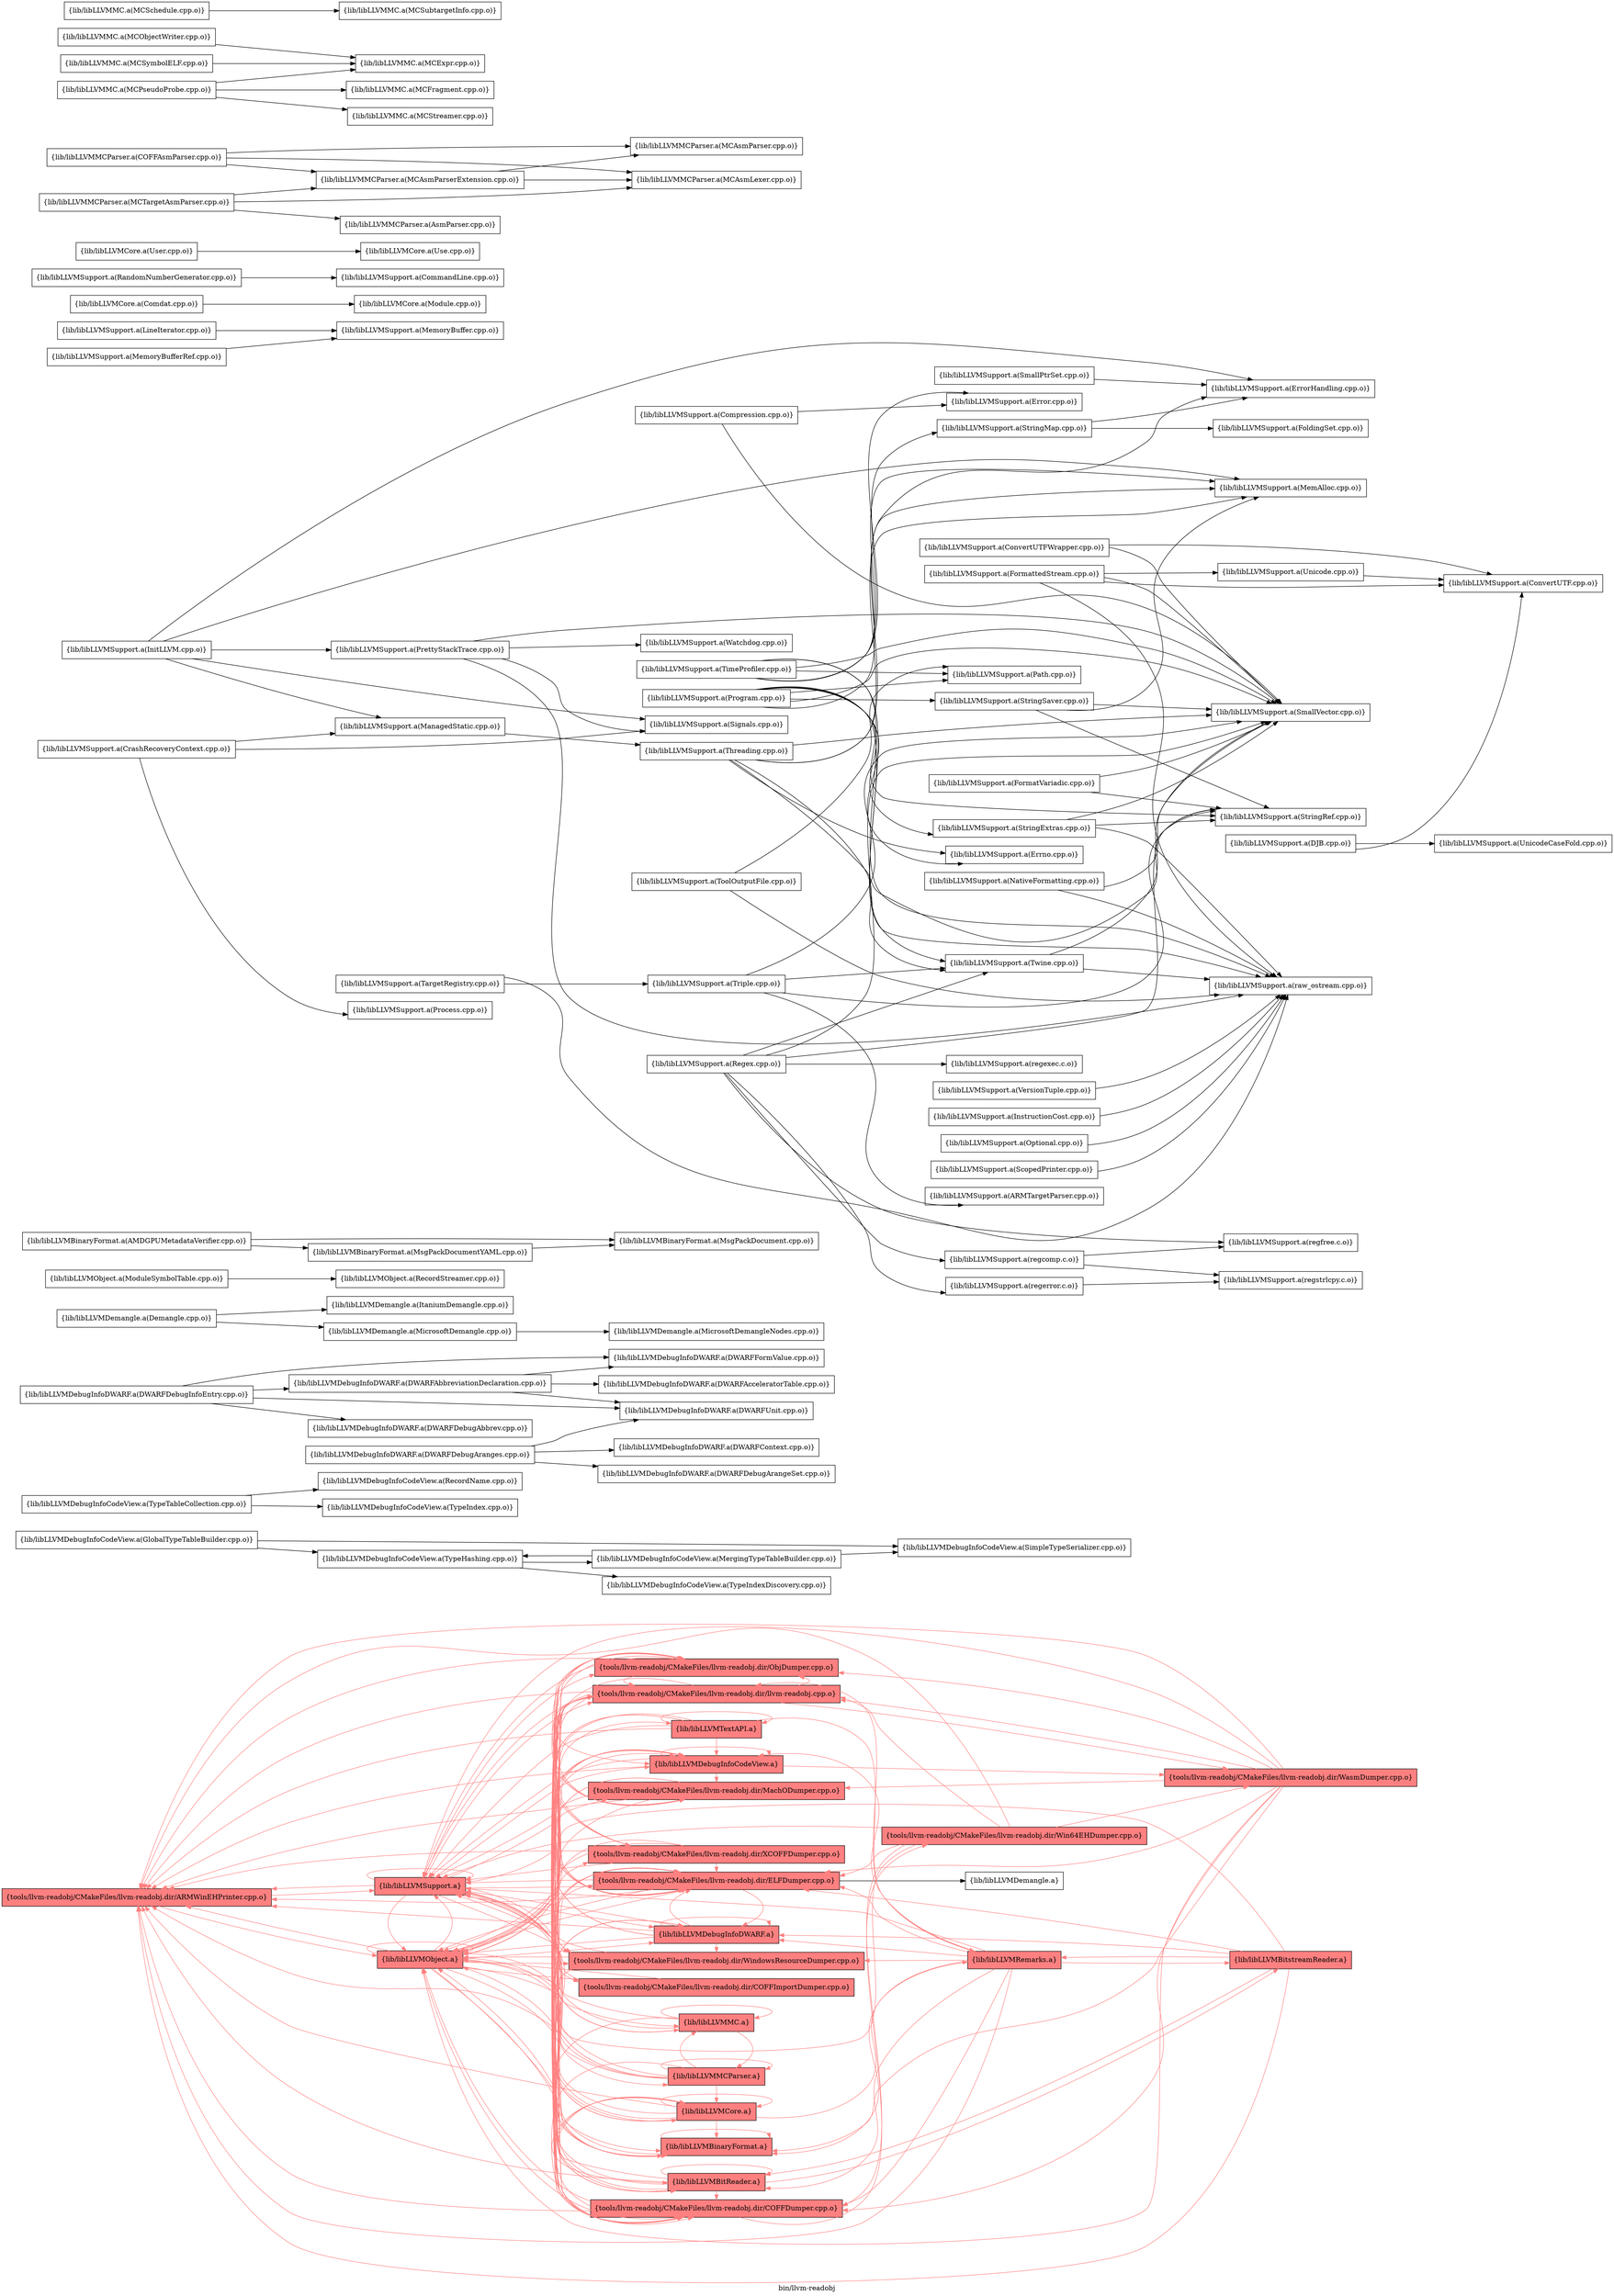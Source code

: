digraph "bin/llvm-readobj" {
	label="bin/llvm-readobj";
	rankdir="LR"
	{ rank=same; Node0x562db8bda388;  }
	{ rank=same; Node0x562db8bda1f8; Node0x562db8bd9898;  }
	{ rank=same; Node0x562db8bd5338; Node0x562db8bd3858; Node0x562db8bd9d98; Node0x562db8bd9ca8; Node0x562db8bd4bb8; Node0x562db8bd8f88; Node0x562db8bd79f8; Node0x562db8bd3358; Node0x562db8bd7ef8; Node0x562db8bd7a48; Node0x562db8bd9348; Node0x562db8bd9578; Node0x562db8bd6058; Node0x562db8bd92f8; Node0x562db8bd5978; Node0x562db8bd60a8;  }

	Node0x562db8bda388 [shape=record,shape=box,style=filled,fillcolor="1.000000 0.5 1",group=1,label="{tools/llvm-readobj/CMakeFiles/llvm-readobj.dir/ARMWinEHPrinter.cpp.o}"];
	Node0x562db8bda388 -> Node0x562db8bda1f8[color="1.000000 0.5 1"];
	Node0x562db8bda388 -> Node0x562db8bd9898[color="1.000000 0.5 1"];
	Node0x562db8bda1f8 [shape=record,shape=box,style=filled,fillcolor="1.000000 0.5 1",group=1,label="{lib/libLLVMObject.a}"];
	Node0x562db8bda1f8 -> Node0x562db8bda388[color="1.000000 0.5 1"];
	Node0x562db8bda1f8 -> Node0x562db8bd5338[color="1.000000 0.5 1"];
	Node0x562db8bda1f8 -> Node0x562db8bd3858[color="1.000000 0.5 1"];
	Node0x562db8bda1f8 -> Node0x562db8bda1f8[color="1.000000 0.5 1"];
	Node0x562db8bda1f8 -> Node0x562db8bd9898[color="1.000000 0.5 1"];
	Node0x562db8bda1f8 -> Node0x562db8bd9d98[color="1.000000 0.5 1"];
	Node0x562db8bda1f8 -> Node0x562db8bd9ca8[color="1.000000 0.5 1"];
	Node0x562db8bda1f8 -> Node0x562db8bd4bb8[color="1.000000 0.5 1"];
	Node0x562db8bda1f8 -> Node0x562db8bd8f88[color="1.000000 0.5 1"];
	Node0x562db8bda1f8 -> Node0x562db8bd79f8[color="1.000000 0.5 1"];
	Node0x562db8bda1f8 -> Node0x562db8bd3358[color="1.000000 0.5 1"];
	Node0x562db8bda1f8 -> Node0x562db8bd7ef8[color="1.000000 0.5 1"];
	Node0x562db8bda1f8 -> Node0x562db8bd7a48[color="1.000000 0.5 1"];
	Node0x562db8bda1f8 -> Node0x562db8bd9348[color="1.000000 0.5 1"];
	Node0x562db8bda1f8 -> Node0x562db8bd9578[color="1.000000 0.5 1"];
	Node0x562db8bda1f8 -> Node0x562db8bd6058[color="1.000000 0.5 1"];
	Node0x562db8bda1f8 -> Node0x562db8bd92f8[color="1.000000 0.5 1"];
	Node0x562db8bd9898 [shape=record,shape=box,style=filled,fillcolor="1.000000 0.5 1",group=1,label="{lib/libLLVMSupport.a}"];
	Node0x562db8bd9898 -> Node0x562db8bd3858[color="1.000000 0.5 1"];
	Node0x562db8bd9898 -> Node0x562db8bd9898[color="1.000000 0.5 1"];
	Node0x562db8bd9898 -> Node0x562db8bd4bb8[color="1.000000 0.5 1"];
	Node0x562db8bd9898 -> Node0x562db8bd9ca8[color="1.000000 0.5 1"];
	Node0x562db8bd9898 -> Node0x562db8bda388[color="1.000000 0.5 1"];
	Node0x562db8bd9898 -> Node0x562db8bd8f88[color="1.000000 0.5 1"];
	Node0x562db8bd9898 -> Node0x562db8bd3358[color="1.000000 0.5 1"];
	Node0x562db8bd9898 -> Node0x562db8bd5338[color="1.000000 0.5 1"];
	Node0x562db8bd9898 -> Node0x562db8bda1f8[color="1.000000 0.5 1"];
	Node0x562db8bd9898 -> Node0x562db8bd5978[color="1.000000 0.5 1"];
	Node0x562db8bd9898 -> Node0x562db8bd60a8[color="1.000000 0.5 1"];
	Node0x562db8bd9ca8 [shape=record,shape=box,style=filled,fillcolor="1.000000 0.5 1",group=1,label="{tools/llvm-readobj/CMakeFiles/llvm-readobj.dir/COFFDumper.cpp.o}"];
	Node0x562db8bd9ca8 -> Node0x562db8bda388[color="1.000000 0.5 1"];
	Node0x562db8bd9ca8 -> Node0x562db8bd5338[color="1.000000 0.5 1"];
	Node0x562db8bd9ca8 -> Node0x562db8bd60a8[color="1.000000 0.5 1"];
	Node0x562db8bd9ca8 -> Node0x562db8bd6e68[color="1.000000 0.5 1"];
	Node0x562db8bd9ca8 -> Node0x562db8bd3858[color="1.000000 0.5 1"];
	Node0x562db8bd9ca8 -> Node0x562db8bda1f8[color="1.000000 0.5 1"];
	Node0x562db8bd9ca8 -> Node0x562db8bd9898[color="1.000000 0.5 1"];
	Node0x562db8bd5338 [shape=record,shape=box,style=filled,fillcolor="1.000000 0.5 1",group=1,label="{tools/llvm-readobj/CMakeFiles/llvm-readobj.dir/llvm-readobj.cpp.o}"];
	Node0x562db8bd5338 -> Node0x562db8bda388[color="1.000000 0.5 1"];
	Node0x562db8bd5338 -> Node0x562db8bd9ca8[color="1.000000 0.5 1"];
	Node0x562db8bd5338 -> Node0x562db8bd9578[color="1.000000 0.5 1"];
	Node0x562db8bd5338 -> Node0x562db8bd4bb8[color="1.000000 0.5 1"];
	Node0x562db8bd5338 -> Node0x562db8bd5978[color="1.000000 0.5 1"];
	Node0x562db8bd5338 -> Node0x562db8bd60a8[color="1.000000 0.5 1"];
	Node0x562db8bd5338 -> Node0x562db8bd68c8[color="1.000000 0.5 1"];
	Node0x562db8bd5338 -> Node0x562db8bd8f88[color="1.000000 0.5 1"];
	Node0x562db8bd5338 -> Node0x562db8bd92f8[color="1.000000 0.5 1"];
	Node0x562db8bd5338 -> Node0x562db8bd3858[color="1.000000 0.5 1"];
	Node0x562db8bd5338 -> Node0x562db8bda1f8[color="1.000000 0.5 1"];
	Node0x562db8bd5338 -> Node0x562db8bd9d98[color="1.000000 0.5 1"];
	Node0x562db8bd5338 -> Node0x562db8bd9898[color="1.000000 0.5 1"];
	Node0x562db8bd60a8 [shape=record,shape=box,style=filled,fillcolor="1.000000 0.5 1",group=1,label="{tools/llvm-readobj/CMakeFiles/llvm-readobj.dir/ObjDumper.cpp.o}"];
	Node0x562db8bd60a8 -> Node0x562db8bda388[color="1.000000 0.5 1"];
	Node0x562db8bd60a8 -> Node0x562db8bd9ca8[color="1.000000 0.5 1"];
	Node0x562db8bd60a8 -> Node0x562db8bd4bb8[color="1.000000 0.5 1"];
	Node0x562db8bd60a8 -> Node0x562db8bd5338[color="1.000000 0.5 1"];
	Node0x562db8bd60a8 -> Node0x562db8bda1f8[color="1.000000 0.5 1"];
	Node0x562db8bd60a8 -> Node0x562db8bd9898[color="1.000000 0.5 1"];
	Node0x562db8bd6e68 [shape=record,shape=box,style=filled,fillcolor="1.000000 0.5 1",group=1,label="{tools/llvm-readobj/CMakeFiles/llvm-readobj.dir/Win64EHDumper.cpp.o}"];
	Node0x562db8bd6e68 -> Node0x562db8bda388[color="1.000000 0.5 1"];
	Node0x562db8bd6e68 -> Node0x562db8bd9ca8[color="1.000000 0.5 1"];
	Node0x562db8bd6e68 -> Node0x562db8bd4bb8[color="1.000000 0.5 1"];
	Node0x562db8bd6e68 -> Node0x562db8bd5338[color="1.000000 0.5 1"];
	Node0x562db8bd6e68 -> Node0x562db8bd68c8[color="1.000000 0.5 1"];
	Node0x562db8bd6e68 -> Node0x562db8bda1f8[color="1.000000 0.5 1"];
	Node0x562db8bd6e68 -> Node0x562db8bd9898[color="1.000000 0.5 1"];
	Node0x562db8bd3858 [shape=record,shape=box,style=filled,fillcolor="1.000000 0.5 1",group=1,label="{lib/libLLVMDebugInfoCodeView.a}"];
	Node0x562db8bd3858 -> Node0x562db8bd9898[color="1.000000 0.5 1"];
	Node0x562db8bd3858 -> Node0x562db8bda388[color="1.000000 0.5 1"];
	Node0x562db8bd3858 -> Node0x562db8bd9ca8[color="1.000000 0.5 1"];
	Node0x562db8bd3858 -> Node0x562db8bd8f88[color="1.000000 0.5 1"];
	Node0x562db8bd3858 -> Node0x562db8bd3858[color="1.000000 0.5 1"];
	Node0x562db8bd3858 -> Node0x562db8bd4bb8[color="1.000000 0.5 1"];
	Node0x562db8bd3858 -> Node0x562db8bd5978[color="1.000000 0.5 1"];
	Node0x562db8bd3858 -> Node0x562db8bd68c8[color="1.000000 0.5 1"];
	Node0x562db8bd9578 [shape=record,shape=box,style=filled,fillcolor="1.000000 0.5 1",group=1,label="{tools/llvm-readobj/CMakeFiles/llvm-readobj.dir/COFFImportDumper.cpp.o}"];
	Node0x562db8bd9578 -> Node0x562db8bda1f8[color="1.000000 0.5 1"];
	Node0x562db8bd9578 -> Node0x562db8bd9898[color="1.000000 0.5 1"];
	Node0x562db8bd4bb8 [shape=record,shape=box,style=filled,fillcolor="1.000000 0.5 1",group=1,label="{tools/llvm-readobj/CMakeFiles/llvm-readobj.dir/ELFDumper.cpp.o}"];
	Node0x562db8bd4bb8 -> Node0x562db8bda388[color="1.000000 0.5 1"];
	Node0x562db8bd4bb8 -> Node0x562db8bd9ca8[color="1.000000 0.5 1"];
	Node0x562db8bd4bb8 -> Node0x562db8bd5338[color="1.000000 0.5 1"];
	Node0x562db8bd4bb8 -> Node0x562db8bd60a8[color="1.000000 0.5 1"];
	Node0x562db8bd4bb8 -> Node0x562db8bd3358[color="1.000000 0.5 1"];
	Node0x562db8bd4bb8 -> Node0x562db8bda6f8;
	Node0x562db8bd4bb8 -> Node0x562db8bda1f8[color="1.000000 0.5 1"];
	Node0x562db8bd4bb8 -> Node0x562db8bd9d98[color="1.000000 0.5 1"];
	Node0x562db8bd4bb8 -> Node0x562db8bd9898[color="1.000000 0.5 1"];
	Node0x562db8bd3358 [shape=record,shape=box,style=filled,fillcolor="1.000000 0.5 1",group=1,label="{lib/libLLVMDebugInfoDWARF.a}"];
	Node0x562db8bd3358 -> Node0x562db8bda388[color="1.000000 0.5 1"];
	Node0x562db8bd3358 -> Node0x562db8bd9ca8[color="1.000000 0.5 1"];
	Node0x562db8bd3358 -> Node0x562db8bd4bb8[color="1.000000 0.5 1"];
	Node0x562db8bd3358 -> Node0x562db8bd5338[color="1.000000 0.5 1"];
	Node0x562db8bd3358 -> Node0x562db8bd3358[color="1.000000 0.5 1"];
	Node0x562db8bd3358 -> Node0x562db8bd3858[color="1.000000 0.5 1"];
	Node0x562db8bd3358 -> Node0x562db8bda1f8[color="1.000000 0.5 1"];
	Node0x562db8bd3358 -> Node0x562db8bd9d98[color="1.000000 0.5 1"];
	Node0x562db8bd3358 -> Node0x562db8bd9898[color="1.000000 0.5 1"];
	Node0x562db8bd3358 -> Node0x562db8bd60a8[color="1.000000 0.5 1"];
	Node0x562db8bd3358 -> Node0x562db8bd79f8[color="1.000000 0.5 1"];
	Node0x562db8bd3358 -> Node0x562db8bd8f88[color="1.000000 0.5 1"];
	Node0x562db8bda6f8 [shape=record,shape=box,group=0,label="{lib/libLLVMDemangle.a}"];
	Node0x562db8bd9d98 [shape=record,shape=box,style=filled,fillcolor="1.000000 0.5 1",group=1,label="{lib/libLLVMBinaryFormat.a}"];
	Node0x562db8bd9d98 -> Node0x562db8bd5338[color="1.000000 0.5 1"];
	Node0x562db8bd9d98 -> Node0x562db8bd9898[color="1.000000 0.5 1"];
	Node0x562db8bd9d98 -> Node0x562db8bd4bb8[color="1.000000 0.5 1"];
	Node0x562db8bd9d98 -> Node0x562db8bd3858[color="1.000000 0.5 1"];
	Node0x562db8bd9d98 -> Node0x562db8bd9d98[color="1.000000 0.5 1"];
	Node0x562db8bd5978 [shape=record,shape=box,style=filled,fillcolor="1.000000 0.5 1",group=1,label="{tools/llvm-readobj/CMakeFiles/llvm-readobj.dir/MachODumper.cpp.o}"];
	Node0x562db8bd5978 -> Node0x562db8bda388[color="1.000000 0.5 1"];
	Node0x562db8bd5978 -> Node0x562db8bd9ca8[color="1.000000 0.5 1"];
	Node0x562db8bd5978 -> Node0x562db8bd4bb8[color="1.000000 0.5 1"];
	Node0x562db8bd5978 -> Node0x562db8bd5338[color="1.000000 0.5 1"];
	Node0x562db8bd5978 -> Node0x562db8bd60a8[color="1.000000 0.5 1"];
	Node0x562db8bd5978 -> Node0x562db8bda1f8[color="1.000000 0.5 1"];
	Node0x562db8bd5978 -> Node0x562db8bd9898[color="1.000000 0.5 1"];
	Node0x562db8bd68c8 [shape=record,shape=box,style=filled,fillcolor="1.000000 0.5 1",group=1,label="{tools/llvm-readobj/CMakeFiles/llvm-readobj.dir/WasmDumper.cpp.o}"];
	Node0x562db8bd68c8 -> Node0x562db8bda388[color="1.000000 0.5 1"];
	Node0x562db8bd68c8 -> Node0x562db8bd9ca8[color="1.000000 0.5 1"];
	Node0x562db8bd68c8 -> Node0x562db8bd4bb8[color="1.000000 0.5 1"];
	Node0x562db8bd68c8 -> Node0x562db8bd5338[color="1.000000 0.5 1"];
	Node0x562db8bd68c8 -> Node0x562db8bd5978[color="1.000000 0.5 1"];
	Node0x562db8bd68c8 -> Node0x562db8bd60a8[color="1.000000 0.5 1"];
	Node0x562db8bd68c8 -> Node0x562db8bda1f8[color="1.000000 0.5 1"];
	Node0x562db8bd68c8 -> Node0x562db8bd9d98[color="1.000000 0.5 1"];
	Node0x562db8bd68c8 -> Node0x562db8bd9898[color="1.000000 0.5 1"];
	Node0x562db8bd8f88 [shape=record,shape=box,style=filled,fillcolor="1.000000 0.5 1",group=1,label="{tools/llvm-readobj/CMakeFiles/llvm-readobj.dir/WindowsResourceDumper.cpp.o}"];
	Node0x562db8bd8f88 -> Node0x562db8bd9ca8[color="1.000000 0.5 1"];
	Node0x562db8bd8f88 -> Node0x562db8bda1f8[color="1.000000 0.5 1"];
	Node0x562db8bd8f88 -> Node0x562db8bd9898[color="1.000000 0.5 1"];
	Node0x562db8bd92f8 [shape=record,shape=box,style=filled,fillcolor="1.000000 0.5 1",group=1,label="{tools/llvm-readobj/CMakeFiles/llvm-readobj.dir/XCOFFDumper.cpp.o}"];
	Node0x562db8bd92f8 -> Node0x562db8bda388[color="1.000000 0.5 1"];
	Node0x562db8bd92f8 -> Node0x562db8bd9ca8[color="1.000000 0.5 1"];
	Node0x562db8bd92f8 -> Node0x562db8bd4bb8[color="1.000000 0.5 1"];
	Node0x562db8bd92f8 -> Node0x562db8bd5338[color="1.000000 0.5 1"];
	Node0x562db8bd92f8 -> Node0x562db8bd60a8[color="1.000000 0.5 1"];
	Node0x562db8bd92f8 -> Node0x562db8bda1f8[color="1.000000 0.5 1"];
	Node0x562db8bd92f8 -> Node0x562db8bd9898[color="1.000000 0.5 1"];
	Node0x562db8bdaba8 [shape=record,shape=box,group=0,label="{lib/libLLVMDebugInfoCodeView.a(GlobalTypeTableBuilder.cpp.o)}"];
	Node0x562db8bdaba8 -> Node0x562db8bd9258;
	Node0x562db8bdaba8 -> Node0x562db8bd3fd8;
	Node0x562db8bd9258 [shape=record,shape=box,group=0,label="{lib/libLLVMDebugInfoCodeView.a(SimpleTypeSerializer.cpp.o)}"];
	Node0x562db8bd3fd8 [shape=record,shape=box,group=0,label="{lib/libLLVMDebugInfoCodeView.a(TypeHashing.cpp.o)}"];
	Node0x562db8bd3fd8 -> Node0x562db8bd99d8;
	Node0x562db8bd3fd8 -> Node0x562db8bd33a8;
	Node0x562db8bd99d8 [shape=record,shape=box,group=0,label="{lib/libLLVMDebugInfoCodeView.a(MergingTypeTableBuilder.cpp.o)}"];
	Node0x562db8bd99d8 -> Node0x562db8bd9258;
	Node0x562db8bd99d8 -> Node0x562db8bd3fd8;
	Node0x562db8bd33a8 [shape=record,shape=box,group=0,label="{lib/libLLVMDebugInfoCodeView.a(TypeIndexDiscovery.cpp.o)}"];
	Node0x562db8bd1d28 [shape=record,shape=box,group=0,label="{lib/libLLVMDebugInfoCodeView.a(TypeTableCollection.cpp.o)}"];
	Node0x562db8bd1d28 -> Node0x562db8bda158;
	Node0x562db8bd1d28 -> Node0x562db8bd4c58;
	Node0x562db8bda158 [shape=record,shape=box,group=0,label="{lib/libLLVMDebugInfoCodeView.a(RecordName.cpp.o)}"];
	Node0x562db8bd4c58 [shape=record,shape=box,group=0,label="{lib/libLLVMDebugInfoCodeView.a(TypeIndex.cpp.o)}"];
	Node0x562db8bd8628 [shape=record,shape=box,group=0,label="{lib/libLLVMDebugInfoDWARF.a(DWARFAbbreviationDeclaration.cpp.o)}"];
	Node0x562db8bd8628 -> Node0x562db8bd4168;
	Node0x562db8bd8628 -> Node0x562db8bd7138;
	Node0x562db8bd8628 -> Node0x562db8bd4208;
	Node0x562db8bd4168 [shape=record,shape=box,group=0,label="{lib/libLLVMDebugInfoDWARF.a(DWARFFormValue.cpp.o)}"];
	Node0x562db8bd7138 [shape=record,shape=box,group=0,label="{lib/libLLVMDebugInfoDWARF.a(DWARFAcceleratorTable.cpp.o)}"];
	Node0x562db8bd4208 [shape=record,shape=box,group=0,label="{lib/libLLVMDebugInfoDWARF.a(DWARFUnit.cpp.o)}"];
	Node0x562db8bd9b18 [shape=record,shape=box,group=0,label="{lib/libLLVMDebugInfoDWARF.a(DWARFDebugAranges.cpp.o)}"];
	Node0x562db8bd9b18 -> Node0x562db8bd6ff8;
	Node0x562db8bd9b18 -> Node0x562db8bd9668;
	Node0x562db8bd9b18 -> Node0x562db8bd4208;
	Node0x562db8bd6ff8 [shape=record,shape=box,group=0,label="{lib/libLLVMDebugInfoDWARF.a(DWARFContext.cpp.o)}"];
	Node0x562db8bd9668 [shape=record,shape=box,group=0,label="{lib/libLLVMDebugInfoDWARF.a(DWARFDebugArangeSet.cpp.o)}"];
	Node0x562db8bd79f8 [shape=record,shape=box,style=filled,fillcolor="1.000000 0.5 1",group=1,label="{lib/libLLVMMC.a}"];
	Node0x562db8bd79f8 -> Node0x562db8bd3858[color="1.000000 0.5 1"];
	Node0x562db8bd79f8 -> Node0x562db8bda1f8[color="1.000000 0.5 1"];
	Node0x562db8bd79f8 -> Node0x562db8bd9898[color="1.000000 0.5 1"];
	Node0x562db8bd79f8 -> Node0x562db8bd79f8[color="1.000000 0.5 1"];
	Node0x562db8bd79f8 -> Node0x562db8bd4bb8[color="1.000000 0.5 1"];
	Node0x562db8bd79f8 -> Node0x562db8bd9d98[color="1.000000 0.5 1"];
	Node0x562db8bd79f8 -> Node0x562db8bd9348[color="1.000000 0.5 1"];
	Node0x562db8bd79f8 -> Node0x562db8bd60a8[color="1.000000 0.5 1"];
	Node0x562db8bd3df8 [shape=record,shape=box,group=0,label="{lib/libLLVMDebugInfoDWARF.a(DWARFDebugInfoEntry.cpp.o)}"];
	Node0x562db8bd3df8 -> Node0x562db8bd4168;
	Node0x562db8bd3df8 -> Node0x562db8bd7f48;
	Node0x562db8bd3df8 -> Node0x562db8bd8628;
	Node0x562db8bd3df8 -> Node0x562db8bd4208;
	Node0x562db8bd7f48 [shape=record,shape=box,group=0,label="{lib/libLLVMDebugInfoDWARF.a(DWARFDebugAbbrev.cpp.o)}"];
	Node0x562db8bd45c8 [shape=record,shape=box,group=0,label="{lib/libLLVMDemangle.a(Demangle.cpp.o)}"];
	Node0x562db8bd45c8 -> Node0x562db8bd6aa8;
	Node0x562db8bd45c8 -> Node0x562db8bd5ec8;
	Node0x562db8bd6aa8 [shape=record,shape=box,group=0,label="{lib/libLLVMDemangle.a(ItaniumDemangle.cpp.o)}"];
	Node0x562db8bd5ec8 [shape=record,shape=box,group=0,label="{lib/libLLVMDemangle.a(MicrosoftDemangle.cpp.o)}"];
	Node0x562db8bd5ec8 -> Node0x562db8bd5c98;
	Node0x562db8bd5c98 [shape=record,shape=box,group=0,label="{lib/libLLVMDemangle.a(MicrosoftDemangleNodes.cpp.o)}"];
	Node0x562db8bd7ef8 [shape=record,shape=box,style=filled,fillcolor="1.000000 0.5 1",group=1,label="{lib/libLLVMBitReader.a}"];
	Node0x562db8bd7ef8 -> Node0x562db8bda388[color="1.000000 0.5 1"];
	Node0x562db8bd7ef8 -> Node0x562db8bd9ca8[color="1.000000 0.5 1"];
	Node0x562db8bd7ef8 -> Node0x562db8bd4bb8[color="1.000000 0.5 1"];
	Node0x562db8bd7ef8 -> Node0x562db8bd5338[color="1.000000 0.5 1"];
	Node0x562db8bd7ef8 -> Node0x562db8bd3858[color="1.000000 0.5 1"];
	Node0x562db8bd7ef8 -> Node0x562db8bda1f8[color="1.000000 0.5 1"];
	Node0x562db8bd7ef8 -> Node0x562db8bd9898[color="1.000000 0.5 1"];
	Node0x562db8bd7ef8 -> Node0x562db8bd7ef8[color="1.000000 0.5 1"];
	Node0x562db8bd7ef8 -> Node0x562db8bd7a48[color="1.000000 0.5 1"];
	Node0x562db8bd7ef8 -> Node0x562db8bd7098[color="1.000000 0.5 1"];
	Node0x562db8bd7ef8 -> Node0x562db8bd3358[color="1.000000 0.5 1"];
	Node0x562db8bd7a48 [shape=record,shape=box,style=filled,fillcolor="1.000000 0.5 1",group=1,label="{lib/libLLVMCore.a}"];
	Node0x562db8bd7a48 -> Node0x562db8bda388[color="1.000000 0.5 1"];
	Node0x562db8bd7a48 -> Node0x562db8bda1f8[color="1.000000 0.5 1"];
	Node0x562db8bd7a48 -> Node0x562db8bd9898[color="1.000000 0.5 1"];
	Node0x562db8bd7a48 -> Node0x562db8bd7ef8[color="1.000000 0.5 1"];
	Node0x562db8bd7a48 -> Node0x562db8bd7a48[color="1.000000 0.5 1"];
	Node0x562db8bd7a48 -> Node0x562db8bd9ca8[color="1.000000 0.5 1"];
	Node0x562db8bd7a48 -> Node0x562db8bd3858[color="1.000000 0.5 1"];
	Node0x562db8bd7a48 -> Node0x562db8bd9d98[color="1.000000 0.5 1"];
	Node0x562db8bd7a48 -> Node0x562db8bd5338[color="1.000000 0.5 1"];
	Node0x562db8bd7a48 -> Node0x562db8bd3358[color="1.000000 0.5 1"];
	Node0x562db8bd7a48 -> Node0x562db8bd7598[color="1.000000 0.5 1"];
	Node0x562db8bd7a48 -> Node0x562db8bd4bb8[color="1.000000 0.5 1"];
	Node0x562db8bd7a48 -> Node0x562db8bd60a8[color="1.000000 0.5 1"];
	Node0x562db8bd60f8 [shape=record,shape=box,group=0,label="{lib/libLLVMObject.a(ModuleSymbolTable.cpp.o)}"];
	Node0x562db8bd60f8 -> Node0x562db8bd5838;
	Node0x562db8bd5838 [shape=record,shape=box,group=0,label="{lib/libLLVMObject.a(RecordStreamer.cpp.o)}"];
	Node0x562db8bd9348 [shape=record,shape=box,style=filled,fillcolor="1.000000 0.5 1",group=1,label="{lib/libLLVMMCParser.a}"];
	Node0x562db8bd9348 -> Node0x562db8bda388[color="1.000000 0.5 1"];
	Node0x562db8bd9348 -> Node0x562db8bd9ca8[color="1.000000 0.5 1"];
	Node0x562db8bd9348 -> Node0x562db8bd4bb8[color="1.000000 0.5 1"];
	Node0x562db8bd9348 -> Node0x562db8bd5338[color="1.000000 0.5 1"];
	Node0x562db8bd9348 -> Node0x562db8bda1f8[color="1.000000 0.5 1"];
	Node0x562db8bd9348 -> Node0x562db8bd9898[color="1.000000 0.5 1"];
	Node0x562db8bd9348 -> Node0x562db8bd9348[color="1.000000 0.5 1"];
	Node0x562db8bd9348 -> Node0x562db8bd79f8[color="1.000000 0.5 1"];
	Node0x562db8bd9348 -> Node0x562db8bd7a48[color="1.000000 0.5 1"];
	Node0x562db8bd6058 [shape=record,shape=box,style=filled,fillcolor="1.000000 0.5 1",group=1,label="{lib/libLLVMTextAPI.a}"];
	Node0x562db8bd6058 -> Node0x562db8bd9898[color="1.000000 0.5 1"];
	Node0x562db8bd6058 -> Node0x562db8bd6058[color="1.000000 0.5 1"];
	Node0x562db8bd6058 -> Node0x562db8bda388[color="1.000000 0.5 1"];
	Node0x562db8bd6058 -> Node0x562db8bda1f8[color="1.000000 0.5 1"];
	Node0x562db8bd6058 -> Node0x562db8bd9d98[color="1.000000 0.5 1"];
	Node0x562db8bd6058 -> Node0x562db8bd7598[color="1.000000 0.5 1"];
	Node0x562db8bd6058 -> Node0x562db8bd8f88[color="1.000000 0.5 1"];
	Node0x562db8bd6058 -> Node0x562db8bd3858[color="1.000000 0.5 1"];
	Node0x562db8bd6058 -> Node0x562db8bd4bb8[color="1.000000 0.5 1"];
	Node0x562db8bd92a8 [shape=record,shape=box,group=0,label="{lib/libLLVMBinaryFormat.a(AMDGPUMetadataVerifier.cpp.o)}"];
	Node0x562db8bd92a8 -> Node0x562db8bd5428;
	Node0x562db8bd92a8 -> Node0x562db8bd51f8;
	Node0x562db8bd5428 [shape=record,shape=box,group=0,label="{lib/libLLVMBinaryFormat.a(MsgPackDocument.cpp.o)}"];
	Node0x562db8bd51f8 [shape=record,shape=box,group=0,label="{lib/libLLVMBinaryFormat.a(MsgPackDocumentYAML.cpp.o)}"];
	Node0x562db8bd51f8 -> Node0x562db8bd5428;
	Node0x562db8bd42a8 [shape=record,shape=box,group=0,label="{lib/libLLVMSupport.a(Compression.cpp.o)}"];
	Node0x562db8bd42a8 -> Node0x562db8bd9a78;
	Node0x562db8bd42a8 -> Node0x562db8bd33f8;
	Node0x562db8bd9a78 [shape=record,shape=box,group=0,label="{lib/libLLVMSupport.a(Error.cpp.o)}"];
	Node0x562db8bd33f8 [shape=record,shape=box,group=0,label="{lib/libLLVMSupport.a(SmallVector.cpp.o)}"];
	Node0x562db8bd3588 [shape=record,shape=box,group=0,label="{lib/libLLVMSupport.a(ConvertUTFWrapper.cpp.o)}"];
	Node0x562db8bd3588 -> Node0x562db8bd2868;
	Node0x562db8bd3588 -> Node0x562db8bd33f8;
	Node0x562db8bd2868 [shape=record,shape=box,group=0,label="{lib/libLLVMSupport.a(ConvertUTF.cpp.o)}"];
	Node0x562db8bd2458 [shape=record,shape=box,group=0,label="{lib/libLLVMSupport.a(DJB.cpp.o)}"];
	Node0x562db8bd2458 -> Node0x562db8bd2868;
	Node0x562db8bd2458 -> Node0x562db8bd2a98;
	Node0x562db8bd2a98 [shape=record,shape=box,group=0,label="{lib/libLLVMSupport.a(UnicodeCaseFold.cpp.o)}"];
	Node0x562db8bd7ea8 [shape=record,shape=box,group=0,label="{lib/libLLVMSupport.a(FormattedStream.cpp.o)}"];
	Node0x562db8bd7ea8 -> Node0x562db8bd2868;
	Node0x562db8bd7ea8 -> Node0x562db8bd33f8;
	Node0x562db8bd7ea8 -> Node0x562db8bd8948;
	Node0x562db8bd7ea8 -> Node0x562db8bdaab8;
	Node0x562db8bd8948 [shape=record,shape=box,group=0,label="{lib/libLLVMSupport.a(Unicode.cpp.o)}"];
	Node0x562db8bd8948 -> Node0x562db8bd2868;
	Node0x562db8bdaab8 [shape=record,shape=box,group=0,label="{lib/libLLVMSupport.a(raw_ostream.cpp.o)}"];
	Node0x562db8bd7958 [shape=record,shape=box,group=0,label="{lib/libLLVMSupport.a(FormatVariadic.cpp.o)}"];
	Node0x562db8bd7958 -> Node0x562db8bd33f8;
	Node0x562db8bd7958 -> Node0x562db8bdb378;
	Node0x562db8bdb378 [shape=record,shape=box,group=0,label="{lib/libLLVMSupport.a(StringRef.cpp.o)}"];
	Node0x562db8bd9438 [shape=record,shape=box,group=0,label="{lib/libLLVMSupport.a(InitLLVM.cpp.o)}"];
	Node0x562db8bd9438 -> Node0x562db8bd9708;
	Node0x562db8bd9438 -> Node0x562db8bd8ad8;
	Node0x562db8bd9438 -> Node0x562db8bdb238;
	Node0x562db8bd9438 -> Node0x562db8bd8768;
	Node0x562db8bd9438 -> Node0x562db8bd7f98;
	Node0x562db8bd9708 [shape=record,shape=box,group=0,label="{lib/libLLVMSupport.a(ErrorHandling.cpp.o)}"];
	Node0x562db8bd8ad8 [shape=record,shape=box,group=0,label="{lib/libLLVMSupport.a(ManagedStatic.cpp.o)}"];
	Node0x562db8bd8ad8 -> Node0x562db8bd65a8;
	Node0x562db8bdb238 [shape=record,shape=box,group=0,label="{lib/libLLVMSupport.a(MemAlloc.cpp.o)}"];
	Node0x562db8bd8768 [shape=record,shape=box,group=0,label="{lib/libLLVMSupport.a(PrettyStackTrace.cpp.o)}"];
	Node0x562db8bd8768 -> Node0x562db8bd33f8;
	Node0x562db8bd8768 -> Node0x562db8bdaab8;
	Node0x562db8bd8768 -> Node0x562db8bd7f98;
	Node0x562db8bd8768 -> Node0x562db8bd4618;
	Node0x562db8bd7f98 [shape=record,shape=box,group=0,label="{lib/libLLVMSupport.a(Signals.cpp.o)}"];
	Node0x562db8bd65a8 [shape=record,shape=box,group=0,label="{lib/libLLVMSupport.a(Threading.cpp.o)}"];
	Node0x562db8bd65a8 -> Node0x562db8bd9708;
	Node0x562db8bd65a8 -> Node0x562db8bdb238;
	Node0x562db8bd65a8 -> Node0x562db8bd33f8;
	Node0x562db8bd65a8 -> Node0x562db8bdb378;
	Node0x562db8bd65a8 -> Node0x562db8bd7048;
	Node0x562db8bd65a8 -> Node0x562db8bd7368;
	Node0x562db8bd9f78 [shape=record,shape=box,group=0,label="{lib/libLLVMSupport.a(NativeFormatting.cpp.o)}"];
	Node0x562db8bd9f78 -> Node0x562db8bd33f8;
	Node0x562db8bd9f78 -> Node0x562db8bdaab8;
	Node0x562db8bda748 [shape=record,shape=box,group=0,label="{lib/libLLVMSupport.a(Optional.cpp.o)}"];
	Node0x562db8bda748 -> Node0x562db8bdaab8;
	Node0x562db8bd4618 [shape=record,shape=box,group=0,label="{lib/libLLVMSupport.a(Watchdog.cpp.o)}"];
	Node0x562db8bd7318 [shape=record,shape=box,group=0,label="{lib/libLLVMSupport.a(ScopedPrinter.cpp.o)}"];
	Node0x562db8bd7318 -> Node0x562db8bdaab8;
	Node0x562db8bd5ce8 [shape=record,shape=box,group=0,label="{lib/libLLVMSupport.a(SmallPtrSet.cpp.o)}"];
	Node0x562db8bd5ce8 -> Node0x562db8bd9708;
	Node0x562db8bd9b68 [shape=record,shape=box,group=0,label="{lib/libLLVMSupport.a(StringMap.cpp.o)}"];
	Node0x562db8bd9b68 -> Node0x562db8bd9708;
	Node0x562db8bd9b68 -> Node0x562db8bdb008;
	Node0x562db8bdb008 [shape=record,shape=box,group=0,label="{lib/libLLVMSupport.a(FoldingSet.cpp.o)}"];
	Node0x562db8bdbc88 [shape=record,shape=box,group=0,label="{lib/libLLVMSupport.a(StringSaver.cpp.o)}"];
	Node0x562db8bdbc88 -> Node0x562db8bdb238;
	Node0x562db8bdbc88 -> Node0x562db8bd33f8;
	Node0x562db8bdbc88 -> Node0x562db8bdb378;
	Node0x562db8bd7db8 [shape=record,shape=box,group=0,label="{lib/libLLVMSupport.a(Triple.cpp.o)}"];
	Node0x562db8bd7db8 -> Node0x562db8bd33f8;
	Node0x562db8bd7db8 -> Node0x562db8bdb378;
	Node0x562db8bd7db8 -> Node0x562db8bd7638;
	Node0x562db8bd7db8 -> Node0x562db8bd7048;
	Node0x562db8bd7638 [shape=record,shape=box,group=0,label="{lib/libLLVMSupport.a(ARMTargetParser.cpp.o)}"];
	Node0x562db8bd7048 [shape=record,shape=box,group=0,label="{lib/libLLVMSupport.a(Twine.cpp.o)}"];
	Node0x562db8bd7048 -> Node0x562db8bd33f8;
	Node0x562db8bd7048 -> Node0x562db8bdaab8;
	Node0x562db8bda1a8 [shape=record,shape=box,group=0,label="{lib/libLLVMSupport.a(LineIterator.cpp.o)}"];
	Node0x562db8bda1a8 -> Node0x562db8bdb9b8;
	Node0x562db8bdb9b8 [shape=record,shape=box,group=0,label="{lib/libLLVMSupport.a(MemoryBuffer.cpp.o)}"];
	Node0x562db8bda478 [shape=record,shape=box,group=0,label="{lib/libLLVMSupport.a(VersionTuple.cpp.o)}"];
	Node0x562db8bda478 -> Node0x562db8bdaab8;
	Node0x562db8bd87b8 [shape=record,shape=box,group=0,label="{lib/libLLVMSupport.a(CrashRecoveryContext.cpp.o)}"];
	Node0x562db8bd87b8 -> Node0x562db8bd8ad8;
	Node0x562db8bd87b8 -> Node0x562db8bd74a8;
	Node0x562db8bd87b8 -> Node0x562db8bd7f98;
	Node0x562db8bd74a8 [shape=record,shape=box,group=0,label="{lib/libLLVMSupport.a(Process.cpp.o)}"];
	Node0x562db8bd8bc8 [shape=record,shape=box,group=0,label="{lib/libLLVMSupport.a(StringExtras.cpp.o)}"];
	Node0x562db8bd8bc8 -> Node0x562db8bd33f8;
	Node0x562db8bd8bc8 -> Node0x562db8bdb378;
	Node0x562db8bd8bc8 -> Node0x562db8bdaab8;
	Node0x562db8bd6fa8 [shape=record,shape=box,group=0,label="{lib/libLLVMSupport.a(Program.cpp.o)}"];
	Node0x562db8bd6fa8 -> Node0x562db8bdb238;
	Node0x562db8bd6fa8 -> Node0x562db8bd33f8;
	Node0x562db8bd6fa8 -> Node0x562db8bdbc88;
	Node0x562db8bd6fa8 -> Node0x562db8bdb378;
	Node0x562db8bd6fa8 -> Node0x562db8bdaab8;
	Node0x562db8bd6fa8 -> Node0x562db8bdba08;
	Node0x562db8bd6fa8 -> Node0x562db8bd8bc8;
	Node0x562db8bd6fa8 -> Node0x562db8bd7368;
	Node0x562db8bdba08 [shape=record,shape=box,group=0,label="{lib/libLLVMSupport.a(Path.cpp.o)}"];
	Node0x562db8bd7368 [shape=record,shape=box,group=0,label="{lib/libLLVMSupport.a(Errno.cpp.o)}"];
	Node0x562db8bd6198 [shape=record,shape=box,group=0,label="{lib/libLLVMSupport.a(TargetRegistry.cpp.o)}"];
	Node0x562db8bd6198 -> Node0x562db8bd7db8;
	Node0x562db8bd6198 -> Node0x562db8bdaab8;
	Node0x562db8bd7098 [shape=record,shape=box,style=filled,fillcolor="1.000000 0.5 1",group=1,label="{lib/libLLVMBitstreamReader.a}"];
	Node0x562db8bd7098 -> Node0x562db8bda388[color="1.000000 0.5 1"];
	Node0x562db8bd7098 -> Node0x562db8bd4bb8[color="1.000000 0.5 1"];
	Node0x562db8bd7098 -> Node0x562db8bd3358[color="1.000000 0.5 1"];
	Node0x562db8bd7098 -> Node0x562db8bd9898[color="1.000000 0.5 1"];
	Node0x562db8bd7098 -> Node0x562db8bd7ef8[color="1.000000 0.5 1"];
	Node0x562db8bd7098 -> Node0x562db8bd7598[color="1.000000 0.5 1"];
	Node0x562db8bd5388 [shape=record,shape=box,group=0,label="{lib/libLLVMSupport.a(MemoryBufferRef.cpp.o)}"];
	Node0x562db8bd5388 -> Node0x562db8bdb9b8;
	Node0x562db8bd2ef8 [shape=record,shape=box,group=0,label="{lib/libLLVMSupport.a(Regex.cpp.o)}"];
	Node0x562db8bd2ef8 -> Node0x562db8bd33f8;
	Node0x562db8bd2ef8 -> Node0x562db8bdb378;
	Node0x562db8bd2ef8 -> Node0x562db8bd7048;
	Node0x562db8bd2ef8 -> Node0x562db8bd2728;
	Node0x562db8bd2ef8 -> Node0x562db8bd43e8;
	Node0x562db8bd2ef8 -> Node0x562db8bd3d58;
	Node0x562db8bd2ef8 -> Node0x562db8bd35d8;
	Node0x562db8bd2728 [shape=record,shape=box,group=0,label="{lib/libLLVMSupport.a(regcomp.c.o)}"];
	Node0x562db8bd2728 -> Node0x562db8bd2408;
	Node0x562db8bd2728 -> Node0x562db8bd43e8;
	Node0x562db8bd43e8 [shape=record,shape=box,group=0,label="{lib/libLLVMSupport.a(regfree.c.o)}"];
	Node0x562db8bd3d58 [shape=record,shape=box,group=0,label="{lib/libLLVMSupport.a(regerror.c.o)}"];
	Node0x562db8bd3d58 -> Node0x562db8bd2408;
	Node0x562db8bd35d8 [shape=record,shape=box,group=0,label="{lib/libLLVMSupport.a(regexec.c.o)}"];
	Node0x562db8bd2408 [shape=record,shape=box,group=0,label="{lib/libLLVMSupport.a(regstrlcpy.c.o)}"];
	Node0x562db8bdac48 [shape=record,shape=box,group=0,label="{lib/libLLVMCore.a(Comdat.cpp.o)}"];
	Node0x562db8bdac48 -> Node0x562db8bd54c8;
	Node0x562db8bd54c8 [shape=record,shape=box,group=0,label="{lib/libLLVMCore.a(Module.cpp.o)}"];
	Node0x562db8bd6a08 [shape=record,shape=box,group=0,label="{lib/libLLVMSupport.a(InstructionCost.cpp.o)}"];
	Node0x562db8bd6a08 -> Node0x562db8bdaab8;
	Node0x562db8bd7598 [shape=record,shape=box,style=filled,fillcolor="1.000000 0.5 1",group=1,label="{lib/libLLVMRemarks.a}"];
	Node0x562db8bd7598 -> Node0x562db8bd4bb8[color="1.000000 0.5 1"];
	Node0x562db8bd7598 -> Node0x562db8bd9898[color="1.000000 0.5 1"];
	Node0x562db8bd7598 -> Node0x562db8bd3358[color="1.000000 0.5 1"];
	Node0x562db8bd7598 -> Node0x562db8bd7ef8[color="1.000000 0.5 1"];
	Node0x562db8bd7598 -> Node0x562db8bd5338[color="1.000000 0.5 1"];
	Node0x562db8bd7598 -> Node0x562db8bda388[color="1.000000 0.5 1"];
	Node0x562db8bd7598 -> Node0x562db8bd3858[color="1.000000 0.5 1"];
	Node0x562db8bd7598 -> Node0x562db8bd9ca8[color="1.000000 0.5 1"];
	Node0x562db8bd7598 -> Node0x562db8bd8f88[color="1.000000 0.5 1"];
	Node0x562db8bd7598 -> Node0x562db8bd7098[color="1.000000 0.5 1"];
	Node0x562db8bd7598 -> Node0x562db8bd9d98[color="1.000000 0.5 1"];
	Node0x562db8bd2598 [shape=record,shape=box,group=0,label="{lib/libLLVMSupport.a(ToolOutputFile.cpp.o)}"];
	Node0x562db8bd2598 -> Node0x562db8bdaab8;
	Node0x562db8bd2598 -> Node0x562db8bdba08;
	Node0x562db8bd5518 [shape=record,shape=box,group=0,label="{lib/libLLVMSupport.a(RandomNumberGenerator.cpp.o)}"];
	Node0x562db8bd5518 -> Node0x562db8bd3b78;
	Node0x562db8bd3b78 [shape=record,shape=box,group=0,label="{lib/libLLVMSupport.a(CommandLine.cpp.o)}"];
	Node0x562db8bd4e88 [shape=record,shape=box,group=0,label="{lib/libLLVMCore.a(User.cpp.o)}"];
	Node0x562db8bd4e88 -> Node0x562db8bd4028;
	Node0x562db8bd4028 [shape=record,shape=box,group=0,label="{lib/libLLVMCore.a(Use.cpp.o)}"];
	Node0x562db8bd38f8 [shape=record,shape=box,group=0,label="{lib/libLLVMSupport.a(TimeProfiler.cpp.o)}"];
	Node0x562db8bd38f8 -> Node0x562db8bd9a78;
	Node0x562db8bd38f8 -> Node0x562db8bdb238;
	Node0x562db8bd38f8 -> Node0x562db8bd33f8;
	Node0x562db8bd38f8 -> Node0x562db8bd9b68;
	Node0x562db8bd38f8 -> Node0x562db8bd7048;
	Node0x562db8bd38f8 -> Node0x562db8bdaab8;
	Node0x562db8bd38f8 -> Node0x562db8bdba08;
	Node0x562db8bd7818 [shape=record,shape=box,group=0,label="{lib/libLLVMMCParser.a(COFFAsmParser.cpp.o)}"];
	Node0x562db8bd7818 -> Node0x562db8bd8ee8;
	Node0x562db8bd7818 -> Node0x562db8bd4848;
	Node0x562db8bd7818 -> Node0x562db8bd5478;
	Node0x562db8bd8ee8 [shape=record,shape=box,group=0,label="{lib/libLLVMMCParser.a(MCAsmLexer.cpp.o)}"];
	Node0x562db8bd4848 [shape=record,shape=box,group=0,label="{lib/libLLVMMCParser.a(MCAsmParser.cpp.o)}"];
	Node0x562db8bd5478 [shape=record,shape=box,group=0,label="{lib/libLLVMMCParser.a(MCAsmParserExtension.cpp.o)}"];
	Node0x562db8bd5478 -> Node0x562db8bd8ee8;
	Node0x562db8bd5478 -> Node0x562db8bd4848;
	Node0x562db8bd9168 [shape=record,shape=box,group=0,label="{lib/libLLVMMCParser.a(MCTargetAsmParser.cpp.o)}"];
	Node0x562db8bd9168 -> Node0x562db8bd75e8;
	Node0x562db8bd9168 -> Node0x562db8bd8ee8;
	Node0x562db8bd9168 -> Node0x562db8bd5478;
	Node0x562db8bd75e8 [shape=record,shape=box,group=0,label="{lib/libLLVMMCParser.a(AsmParser.cpp.o)}"];
	Node0x562db8bd6d28 [shape=record,shape=box,group=0,label="{lib/libLLVMMC.a(MCObjectWriter.cpp.o)}"];
	Node0x562db8bd6d28 -> Node0x562db8bd6008;
	Node0x562db8bd6008 [shape=record,shape=box,group=0,label="{lib/libLLVMMC.a(MCExpr.cpp.o)}"];
	Node0x562db8bd74f8 [shape=record,shape=box,group=0,label="{lib/libLLVMMC.a(MCPseudoProbe.cpp.o)}"];
	Node0x562db8bd74f8 -> Node0x562db8bd6008;
	Node0x562db8bd74f8 -> Node0x562db8bd1f08;
	Node0x562db8bd74f8 -> Node0x562db8bdb058;
	Node0x562db8bd1f08 [shape=record,shape=box,group=0,label="{lib/libLLVMMC.a(MCFragment.cpp.o)}"];
	Node0x562db8bdb058 [shape=record,shape=box,group=0,label="{lib/libLLVMMC.a(MCStreamer.cpp.o)}"];
	Node0x562db8bd98e8 [shape=record,shape=box,group=0,label="{lib/libLLVMMC.a(MCSchedule.cpp.o)}"];
	Node0x562db8bd98e8 -> Node0x562db8bd2bd8;
	Node0x562db8bd2bd8 [shape=record,shape=box,group=0,label="{lib/libLLVMMC.a(MCSubtargetInfo.cpp.o)}"];
	Node0x562db8bdb198 [shape=record,shape=box,group=0,label="{lib/libLLVMMC.a(MCSymbolELF.cpp.o)}"];
	Node0x562db8bdb198 -> Node0x562db8bd6008;
}
